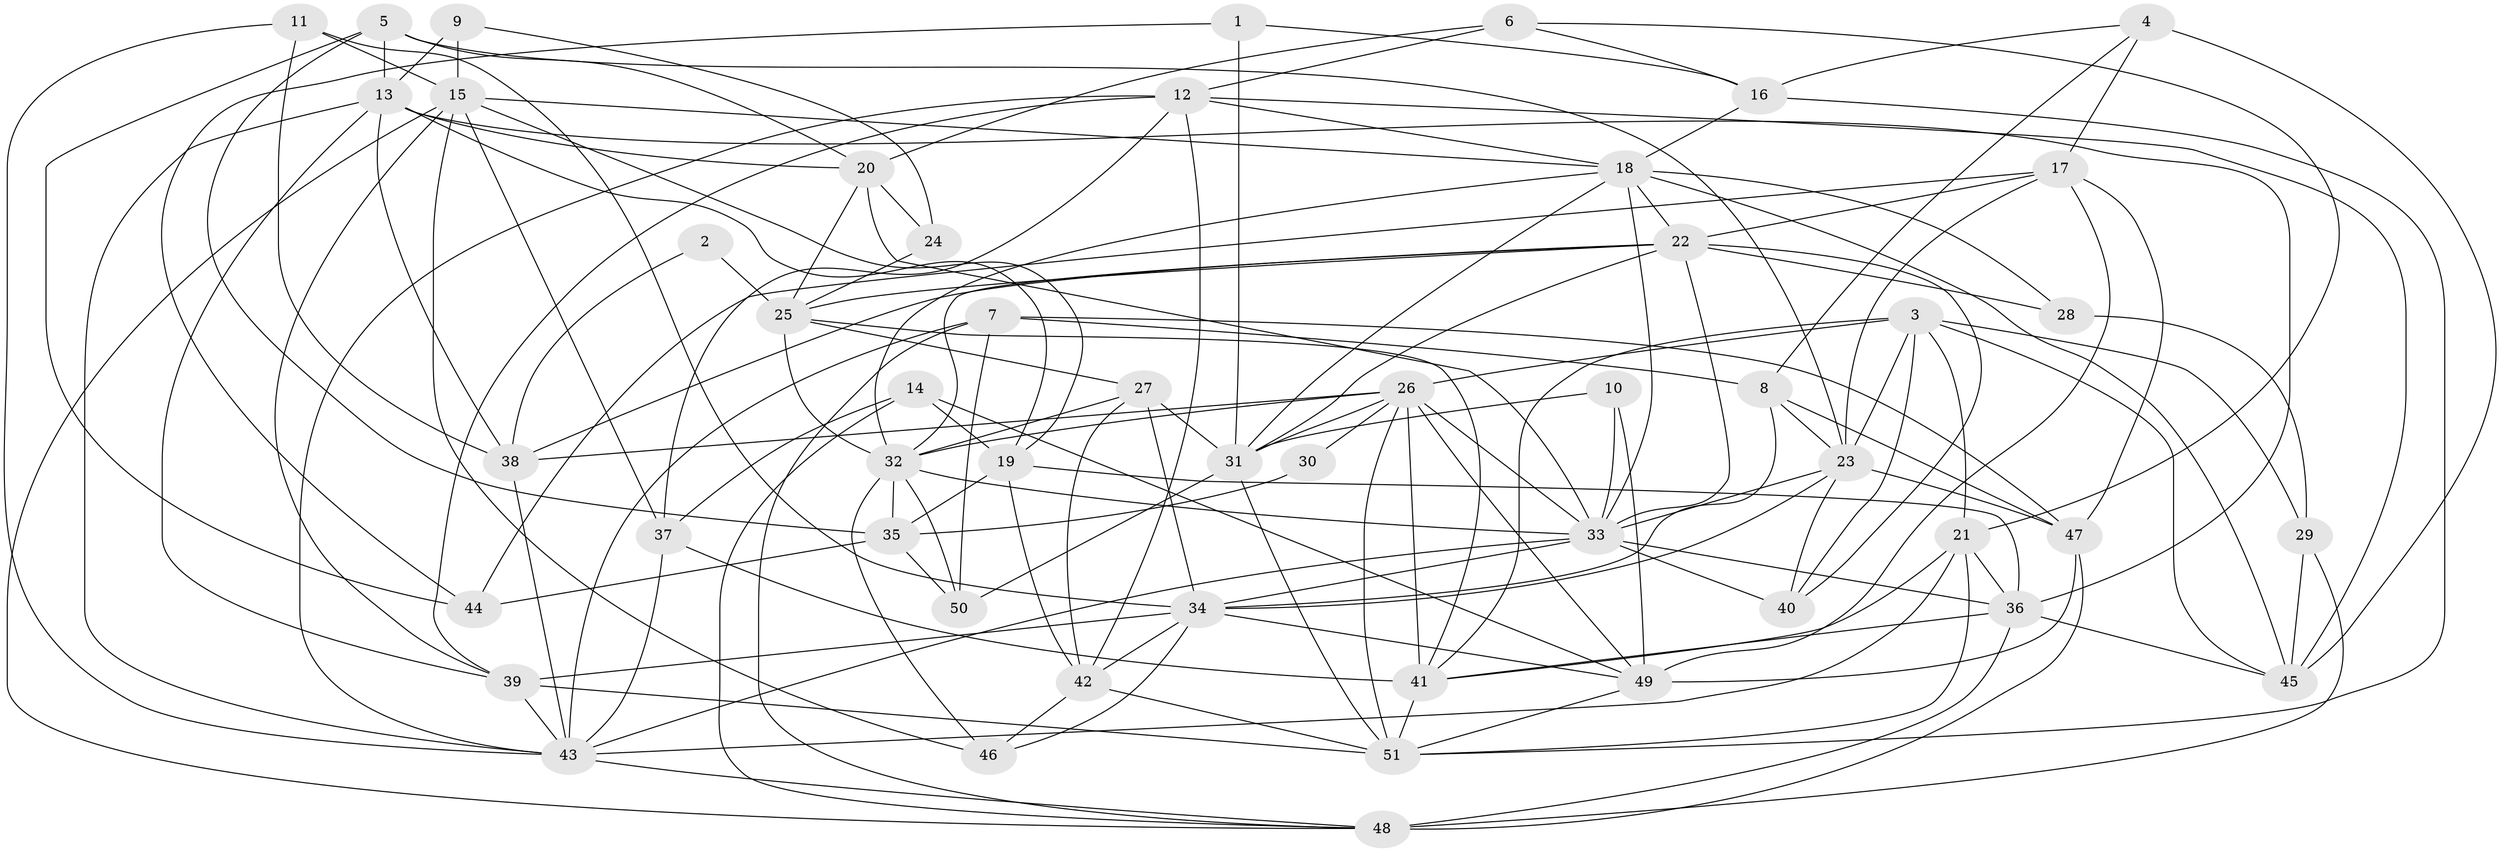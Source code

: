 // original degree distribution, {5: 0.11811023622047244, 4: 0.2677165354330709, 3: 0.25984251968503935, 2: 0.15748031496062992, 6: 0.14960629921259844, 8: 0.015748031496062992, 7: 0.031496062992125984}
// Generated by graph-tools (version 1.1) at 2025/36/03/04/25 23:36:59]
// undirected, 51 vertices, 150 edges
graph export_dot {
  node [color=gray90,style=filled];
  1;
  2;
  3;
  4;
  5;
  6;
  7;
  8;
  9;
  10;
  11;
  12;
  13;
  14;
  15;
  16;
  17;
  18;
  19;
  20;
  21;
  22;
  23;
  24;
  25;
  26;
  27;
  28;
  29;
  30;
  31;
  32;
  33;
  34;
  35;
  36;
  37;
  38;
  39;
  40;
  41;
  42;
  43;
  44;
  45;
  46;
  47;
  48;
  49;
  50;
  51;
  1 -- 16 [weight=1.0];
  1 -- 31 [weight=1.0];
  1 -- 44 [weight=1.0];
  2 -- 25 [weight=1.0];
  2 -- 38 [weight=1.0];
  3 -- 21 [weight=1.0];
  3 -- 23 [weight=1.0];
  3 -- 26 [weight=1.0];
  3 -- 29 [weight=1.0];
  3 -- 40 [weight=1.0];
  3 -- 41 [weight=1.0];
  3 -- 45 [weight=1.0];
  4 -- 8 [weight=1.0];
  4 -- 16 [weight=1.0];
  4 -- 17 [weight=1.0];
  4 -- 45 [weight=1.0];
  5 -- 13 [weight=1.0];
  5 -- 20 [weight=1.0];
  5 -- 23 [weight=1.0];
  5 -- 35 [weight=1.0];
  5 -- 44 [weight=1.0];
  6 -- 12 [weight=1.0];
  6 -- 16 [weight=1.0];
  6 -- 20 [weight=1.0];
  6 -- 21 [weight=1.0];
  7 -- 8 [weight=1.0];
  7 -- 43 [weight=1.0];
  7 -- 47 [weight=1.0];
  7 -- 48 [weight=1.0];
  7 -- 50 [weight=1.0];
  8 -- 23 [weight=1.0];
  8 -- 34 [weight=1.0];
  8 -- 47 [weight=1.0];
  9 -- 13 [weight=1.0];
  9 -- 15 [weight=1.0];
  9 -- 24 [weight=1.0];
  10 -- 31 [weight=1.0];
  10 -- 33 [weight=1.0];
  10 -- 49 [weight=1.0];
  11 -- 15 [weight=1.0];
  11 -- 34 [weight=1.0];
  11 -- 38 [weight=1.0];
  11 -- 43 [weight=1.0];
  12 -- 18 [weight=1.0];
  12 -- 37 [weight=1.0];
  12 -- 39 [weight=2.0];
  12 -- 42 [weight=1.0];
  12 -- 43 [weight=1.0];
  12 -- 45 [weight=2.0];
  13 -- 19 [weight=1.0];
  13 -- 20 [weight=1.0];
  13 -- 36 [weight=1.0];
  13 -- 38 [weight=1.0];
  13 -- 39 [weight=1.0];
  13 -- 43 [weight=1.0];
  14 -- 19 [weight=1.0];
  14 -- 37 [weight=1.0];
  14 -- 48 [weight=1.0];
  14 -- 49 [weight=1.0];
  15 -- 18 [weight=1.0];
  15 -- 19 [weight=1.0];
  15 -- 37 [weight=1.0];
  15 -- 39 [weight=1.0];
  15 -- 46 [weight=1.0];
  15 -- 48 [weight=1.0];
  16 -- 18 [weight=1.0];
  16 -- 51 [weight=2.0];
  17 -- 22 [weight=1.0];
  17 -- 23 [weight=1.0];
  17 -- 44 [weight=1.0];
  17 -- 47 [weight=1.0];
  17 -- 49 [weight=1.0];
  18 -- 22 [weight=1.0];
  18 -- 28 [weight=1.0];
  18 -- 31 [weight=1.0];
  18 -- 32 [weight=1.0];
  18 -- 33 [weight=1.0];
  18 -- 45 [weight=1.0];
  19 -- 35 [weight=1.0];
  19 -- 36 [weight=1.0];
  19 -- 42 [weight=1.0];
  20 -- 24 [weight=1.0];
  20 -- 25 [weight=1.0];
  20 -- 33 [weight=1.0];
  21 -- 36 [weight=1.0];
  21 -- 41 [weight=1.0];
  21 -- 43 [weight=1.0];
  21 -- 51 [weight=1.0];
  22 -- 25 [weight=1.0];
  22 -- 28 [weight=1.0];
  22 -- 31 [weight=1.0];
  22 -- 32 [weight=1.0];
  22 -- 33 [weight=1.0];
  22 -- 38 [weight=1.0];
  22 -- 40 [weight=1.0];
  23 -- 33 [weight=1.0];
  23 -- 34 [weight=1.0];
  23 -- 40 [weight=1.0];
  23 -- 47 [weight=3.0];
  24 -- 25 [weight=1.0];
  25 -- 27 [weight=1.0];
  25 -- 32 [weight=1.0];
  25 -- 41 [weight=1.0];
  26 -- 30 [weight=2.0];
  26 -- 31 [weight=1.0];
  26 -- 32 [weight=2.0];
  26 -- 33 [weight=1.0];
  26 -- 38 [weight=1.0];
  26 -- 41 [weight=2.0];
  26 -- 49 [weight=1.0];
  26 -- 51 [weight=1.0];
  27 -- 31 [weight=1.0];
  27 -- 32 [weight=1.0];
  27 -- 34 [weight=1.0];
  27 -- 42 [weight=1.0];
  28 -- 29 [weight=1.0];
  29 -- 45 [weight=1.0];
  29 -- 48 [weight=1.0];
  30 -- 35 [weight=1.0];
  31 -- 50 [weight=1.0];
  31 -- 51 [weight=1.0];
  32 -- 33 [weight=1.0];
  32 -- 35 [weight=1.0];
  32 -- 46 [weight=1.0];
  32 -- 50 [weight=1.0];
  33 -- 34 [weight=1.0];
  33 -- 36 [weight=1.0];
  33 -- 40 [weight=1.0];
  33 -- 43 [weight=1.0];
  34 -- 39 [weight=2.0];
  34 -- 42 [weight=1.0];
  34 -- 46 [weight=1.0];
  34 -- 49 [weight=1.0];
  35 -- 44 [weight=1.0];
  35 -- 50 [weight=1.0];
  36 -- 41 [weight=1.0];
  36 -- 45 [weight=1.0];
  36 -- 48 [weight=1.0];
  37 -- 41 [weight=2.0];
  37 -- 43 [weight=1.0];
  38 -- 43 [weight=2.0];
  39 -- 43 [weight=2.0];
  39 -- 51 [weight=2.0];
  41 -- 51 [weight=1.0];
  42 -- 46 [weight=1.0];
  42 -- 51 [weight=1.0];
  43 -- 48 [weight=1.0];
  47 -- 48 [weight=2.0];
  47 -- 49 [weight=2.0];
  49 -- 51 [weight=1.0];
}
